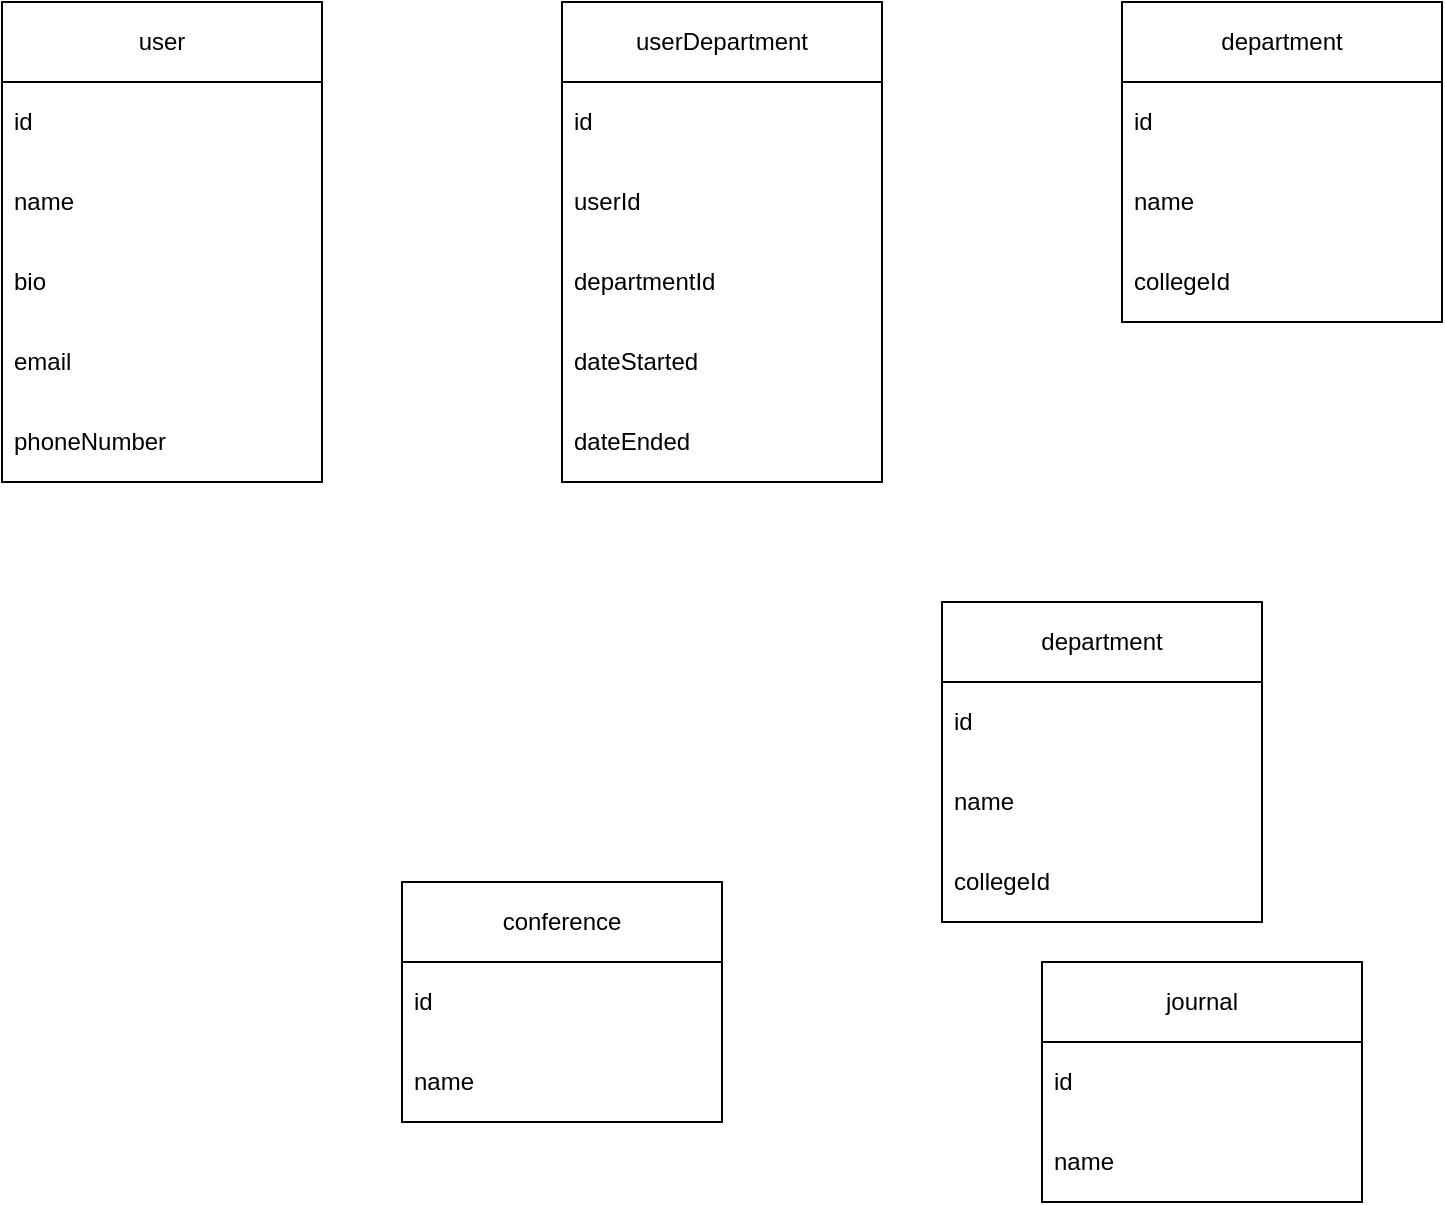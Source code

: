 <mxfile version="20.8.0" type="github">
  <diagram id="mrGP1nbBjJE-7ylbn2bu" name="Page-1">
    <mxGraphModel dx="794" dy="527" grid="1" gridSize="10" guides="1" tooltips="1" connect="1" arrows="1" fold="1" page="1" pageScale="1" pageWidth="1169" pageHeight="827" math="0" shadow="0">
      <root>
        <mxCell id="0" />
        <mxCell id="1" parent="0" />
        <mxCell id="9W-R-FU2pF3olqAembLH-1" value="user" style="swimlane;fontStyle=0;childLayout=stackLayout;horizontal=1;startSize=40;horizontalStack=0;resizeParent=1;resizeParentMax=0;resizeLast=0;collapsible=1;marginBottom=0;whiteSpace=wrap;html=1;" parent="1" vertex="1">
          <mxGeometry x="80" y="40" width="160" height="240" as="geometry" />
        </mxCell>
        <mxCell id="9W-R-FU2pF3olqAembLH-2" value="id" style="text;strokeColor=none;fillColor=none;align=left;verticalAlign=middle;spacingLeft=4;spacingRight=4;overflow=hidden;points=[[0,0.5],[1,0.5]];portConstraint=eastwest;rotatable=0;whiteSpace=wrap;html=1;" parent="9W-R-FU2pF3olqAembLH-1" vertex="1">
          <mxGeometry y="40" width="160" height="40" as="geometry" />
        </mxCell>
        <mxCell id="9W-R-FU2pF3olqAembLH-5" value="name" style="text;strokeColor=none;fillColor=none;align=left;verticalAlign=middle;spacingLeft=4;spacingRight=4;overflow=hidden;points=[[0,0.5],[1,0.5]];portConstraint=eastwest;rotatable=0;whiteSpace=wrap;html=1;" parent="9W-R-FU2pF3olqAembLH-1" vertex="1">
          <mxGeometry y="80" width="160" height="40" as="geometry" />
        </mxCell>
        <mxCell id="9W-R-FU2pF3olqAembLH-6" value="bio" style="text;strokeColor=none;fillColor=none;align=left;verticalAlign=middle;spacingLeft=4;spacingRight=4;overflow=hidden;points=[[0,0.5],[1,0.5]];portConstraint=eastwest;rotatable=0;whiteSpace=wrap;html=1;" parent="9W-R-FU2pF3olqAembLH-1" vertex="1">
          <mxGeometry y="120" width="160" height="40" as="geometry" />
        </mxCell>
        <mxCell id="9W-R-FU2pF3olqAembLH-3" value="email" style="text;strokeColor=none;fillColor=none;align=left;verticalAlign=middle;spacingLeft=4;spacingRight=4;overflow=hidden;points=[[0,0.5],[1,0.5]];portConstraint=eastwest;rotatable=0;whiteSpace=wrap;html=1;" parent="9W-R-FU2pF3olqAembLH-1" vertex="1">
          <mxGeometry y="160" width="160" height="40" as="geometry" />
        </mxCell>
        <mxCell id="9W-R-FU2pF3olqAembLH-4" value="phoneNumber" style="text;strokeColor=none;fillColor=none;align=left;verticalAlign=middle;spacingLeft=4;spacingRight=4;overflow=hidden;points=[[0,0.5],[1,0.5]];portConstraint=eastwest;rotatable=0;whiteSpace=wrap;html=1;" parent="9W-R-FU2pF3olqAembLH-1" vertex="1">
          <mxGeometry y="200" width="160" height="40" as="geometry" />
        </mxCell>
        <mxCell id="Aem2YBrBU74j5QguyMCA-1" value="userDepartment" style="swimlane;fontStyle=0;childLayout=stackLayout;horizontal=1;startSize=40;horizontalStack=0;resizeParent=1;resizeParentMax=0;resizeLast=0;collapsible=1;marginBottom=0;whiteSpace=wrap;html=1;" parent="1" vertex="1">
          <mxGeometry x="360" y="40" width="160" height="240" as="geometry" />
        </mxCell>
        <mxCell id="Aem2YBrBU74j5QguyMCA-2" value="id" style="text;strokeColor=none;fillColor=none;align=left;verticalAlign=middle;spacingLeft=4;spacingRight=4;overflow=hidden;points=[[0,0.5],[1,0.5]];portConstraint=eastwest;rotatable=0;whiteSpace=wrap;html=1;" parent="Aem2YBrBU74j5QguyMCA-1" vertex="1">
          <mxGeometry y="40" width="160" height="40" as="geometry" />
        </mxCell>
        <mxCell id="Aem2YBrBU74j5QguyMCA-3" value="userId" style="text;strokeColor=none;fillColor=none;align=left;verticalAlign=middle;spacingLeft=4;spacingRight=4;overflow=hidden;points=[[0,0.5],[1,0.5]];portConstraint=eastwest;rotatable=0;whiteSpace=wrap;html=1;" parent="Aem2YBrBU74j5QguyMCA-1" vertex="1">
          <mxGeometry y="80" width="160" height="40" as="geometry" />
        </mxCell>
        <mxCell id="Aem2YBrBU74j5QguyMCA-4" value="departmentId" style="text;strokeColor=none;fillColor=none;align=left;verticalAlign=middle;spacingLeft=4;spacingRight=4;overflow=hidden;points=[[0,0.5],[1,0.5]];portConstraint=eastwest;rotatable=0;whiteSpace=wrap;html=1;" parent="Aem2YBrBU74j5QguyMCA-1" vertex="1">
          <mxGeometry y="120" width="160" height="40" as="geometry" />
        </mxCell>
        <mxCell id="Aem2YBrBU74j5QguyMCA-13" value="dateStarted" style="text;strokeColor=none;fillColor=none;align=left;verticalAlign=middle;spacingLeft=4;spacingRight=4;overflow=hidden;points=[[0,0.5],[1,0.5]];portConstraint=eastwest;rotatable=0;whiteSpace=wrap;html=1;" parent="Aem2YBrBU74j5QguyMCA-1" vertex="1">
          <mxGeometry y="160" width="160" height="40" as="geometry" />
        </mxCell>
        <mxCell id="Aem2YBrBU74j5QguyMCA-14" value="dateEnded" style="text;strokeColor=none;fillColor=none;align=left;verticalAlign=middle;spacingLeft=4;spacingRight=4;overflow=hidden;points=[[0,0.5],[1,0.5]];portConstraint=eastwest;rotatable=0;whiteSpace=wrap;html=1;" parent="Aem2YBrBU74j5QguyMCA-1" vertex="1">
          <mxGeometry y="200" width="160" height="40" as="geometry" />
        </mxCell>
        <mxCell id="Aem2YBrBU74j5QguyMCA-7" value="department" style="swimlane;fontStyle=0;childLayout=stackLayout;horizontal=1;startSize=40;horizontalStack=0;resizeParent=1;resizeParentMax=0;resizeLast=0;collapsible=1;marginBottom=0;whiteSpace=wrap;html=1;" parent="1" vertex="1">
          <mxGeometry x="640" y="40" width="160" height="160" as="geometry" />
        </mxCell>
        <mxCell id="Aem2YBrBU74j5QguyMCA-8" value="id" style="text;strokeColor=none;fillColor=none;align=left;verticalAlign=middle;spacingLeft=4;spacingRight=4;overflow=hidden;points=[[0,0.5],[1,0.5]];portConstraint=eastwest;rotatable=0;whiteSpace=wrap;html=1;" parent="Aem2YBrBU74j5QguyMCA-7" vertex="1">
          <mxGeometry y="40" width="160" height="40" as="geometry" />
        </mxCell>
        <mxCell id="Aem2YBrBU74j5QguyMCA-9" value="name" style="text;strokeColor=none;fillColor=none;align=left;verticalAlign=middle;spacingLeft=4;spacingRight=4;overflow=hidden;points=[[0,0.5],[1,0.5]];portConstraint=eastwest;rotatable=0;whiteSpace=wrap;html=1;" parent="Aem2YBrBU74j5QguyMCA-7" vertex="1">
          <mxGeometry y="80" width="160" height="40" as="geometry" />
        </mxCell>
        <mxCell id="Aem2YBrBU74j5QguyMCA-10" value="collegeId" style="text;strokeColor=none;fillColor=none;align=left;verticalAlign=middle;spacingLeft=4;spacingRight=4;overflow=hidden;points=[[0,0.5],[1,0.5]];portConstraint=eastwest;rotatable=0;whiteSpace=wrap;html=1;" parent="Aem2YBrBU74j5QguyMCA-7" vertex="1">
          <mxGeometry y="120" width="160" height="40" as="geometry" />
        </mxCell>
        <mxCell id="95CnZ_frdJ4YeVKRzlmp-1" value="journal" style="swimlane;fontStyle=0;childLayout=stackLayout;horizontal=1;startSize=40;horizontalStack=0;resizeParent=1;resizeParentMax=0;resizeLast=0;collapsible=1;marginBottom=0;whiteSpace=wrap;html=1;" parent="1" vertex="1">
          <mxGeometry x="600" y="520" width="160" height="120" as="geometry" />
        </mxCell>
        <mxCell id="95CnZ_frdJ4YeVKRzlmp-2" value="id" style="text;strokeColor=none;fillColor=none;align=left;verticalAlign=middle;spacingLeft=4;spacingRight=4;overflow=hidden;points=[[0,0.5],[1,0.5]];portConstraint=eastwest;rotatable=0;whiteSpace=wrap;html=1;" parent="95CnZ_frdJ4YeVKRzlmp-1" vertex="1">
          <mxGeometry y="40" width="160" height="40" as="geometry" />
        </mxCell>
        <mxCell id="95CnZ_frdJ4YeVKRzlmp-3" value="name" style="text;strokeColor=none;fillColor=none;align=left;verticalAlign=middle;spacingLeft=4;spacingRight=4;overflow=hidden;points=[[0,0.5],[1,0.5]];portConstraint=eastwest;rotatable=0;whiteSpace=wrap;html=1;" parent="95CnZ_frdJ4YeVKRzlmp-1" vertex="1">
          <mxGeometry y="80" width="160" height="40" as="geometry" />
        </mxCell>
        <mxCell id="95CnZ_frdJ4YeVKRzlmp-5" value="conference" style="swimlane;fontStyle=0;childLayout=stackLayout;horizontal=1;startSize=40;horizontalStack=0;resizeParent=1;resizeParentMax=0;resizeLast=0;collapsible=1;marginBottom=0;whiteSpace=wrap;html=1;" parent="1" vertex="1">
          <mxGeometry x="280" y="480" width="160" height="120" as="geometry" />
        </mxCell>
        <mxCell id="95CnZ_frdJ4YeVKRzlmp-6" value="id" style="text;strokeColor=none;fillColor=none;align=left;verticalAlign=middle;spacingLeft=4;spacingRight=4;overflow=hidden;points=[[0,0.5],[1,0.5]];portConstraint=eastwest;rotatable=0;whiteSpace=wrap;html=1;" parent="95CnZ_frdJ4YeVKRzlmp-5" vertex="1">
          <mxGeometry y="40" width="160" height="40" as="geometry" />
        </mxCell>
        <mxCell id="95CnZ_frdJ4YeVKRzlmp-7" value="name" style="text;strokeColor=none;fillColor=none;align=left;verticalAlign=middle;spacingLeft=4;spacingRight=4;overflow=hidden;points=[[0,0.5],[1,0.5]];portConstraint=eastwest;rotatable=0;whiteSpace=wrap;html=1;" parent="95CnZ_frdJ4YeVKRzlmp-5" vertex="1">
          <mxGeometry y="80" width="160" height="40" as="geometry" />
        </mxCell>
        <mxCell id="lJuLFMkQRcl6q5PflqTS-1" value="department" style="swimlane;fontStyle=0;childLayout=stackLayout;horizontal=1;startSize=40;horizontalStack=0;resizeParent=1;resizeParentMax=0;resizeLast=0;collapsible=1;marginBottom=0;whiteSpace=wrap;html=1;" vertex="1" parent="1">
          <mxGeometry x="550" y="340" width="160" height="160" as="geometry" />
        </mxCell>
        <mxCell id="lJuLFMkQRcl6q5PflqTS-2" value="id" style="text;strokeColor=none;fillColor=none;align=left;verticalAlign=middle;spacingLeft=4;spacingRight=4;overflow=hidden;points=[[0,0.5],[1,0.5]];portConstraint=eastwest;rotatable=0;whiteSpace=wrap;html=1;" vertex="1" parent="lJuLFMkQRcl6q5PflqTS-1">
          <mxGeometry y="40" width="160" height="40" as="geometry" />
        </mxCell>
        <mxCell id="lJuLFMkQRcl6q5PflqTS-3" value="name" style="text;strokeColor=none;fillColor=none;align=left;verticalAlign=middle;spacingLeft=4;spacingRight=4;overflow=hidden;points=[[0,0.5],[1,0.5]];portConstraint=eastwest;rotatable=0;whiteSpace=wrap;html=1;" vertex="1" parent="lJuLFMkQRcl6q5PflqTS-1">
          <mxGeometry y="80" width="160" height="40" as="geometry" />
        </mxCell>
        <mxCell id="lJuLFMkQRcl6q5PflqTS-4" value="collegeId" style="text;strokeColor=none;fillColor=none;align=left;verticalAlign=middle;spacingLeft=4;spacingRight=4;overflow=hidden;points=[[0,0.5],[1,0.5]];portConstraint=eastwest;rotatable=0;whiteSpace=wrap;html=1;" vertex="1" parent="lJuLFMkQRcl6q5PflqTS-1">
          <mxGeometry y="120" width="160" height="40" as="geometry" />
        </mxCell>
      </root>
    </mxGraphModel>
  </diagram>
</mxfile>

